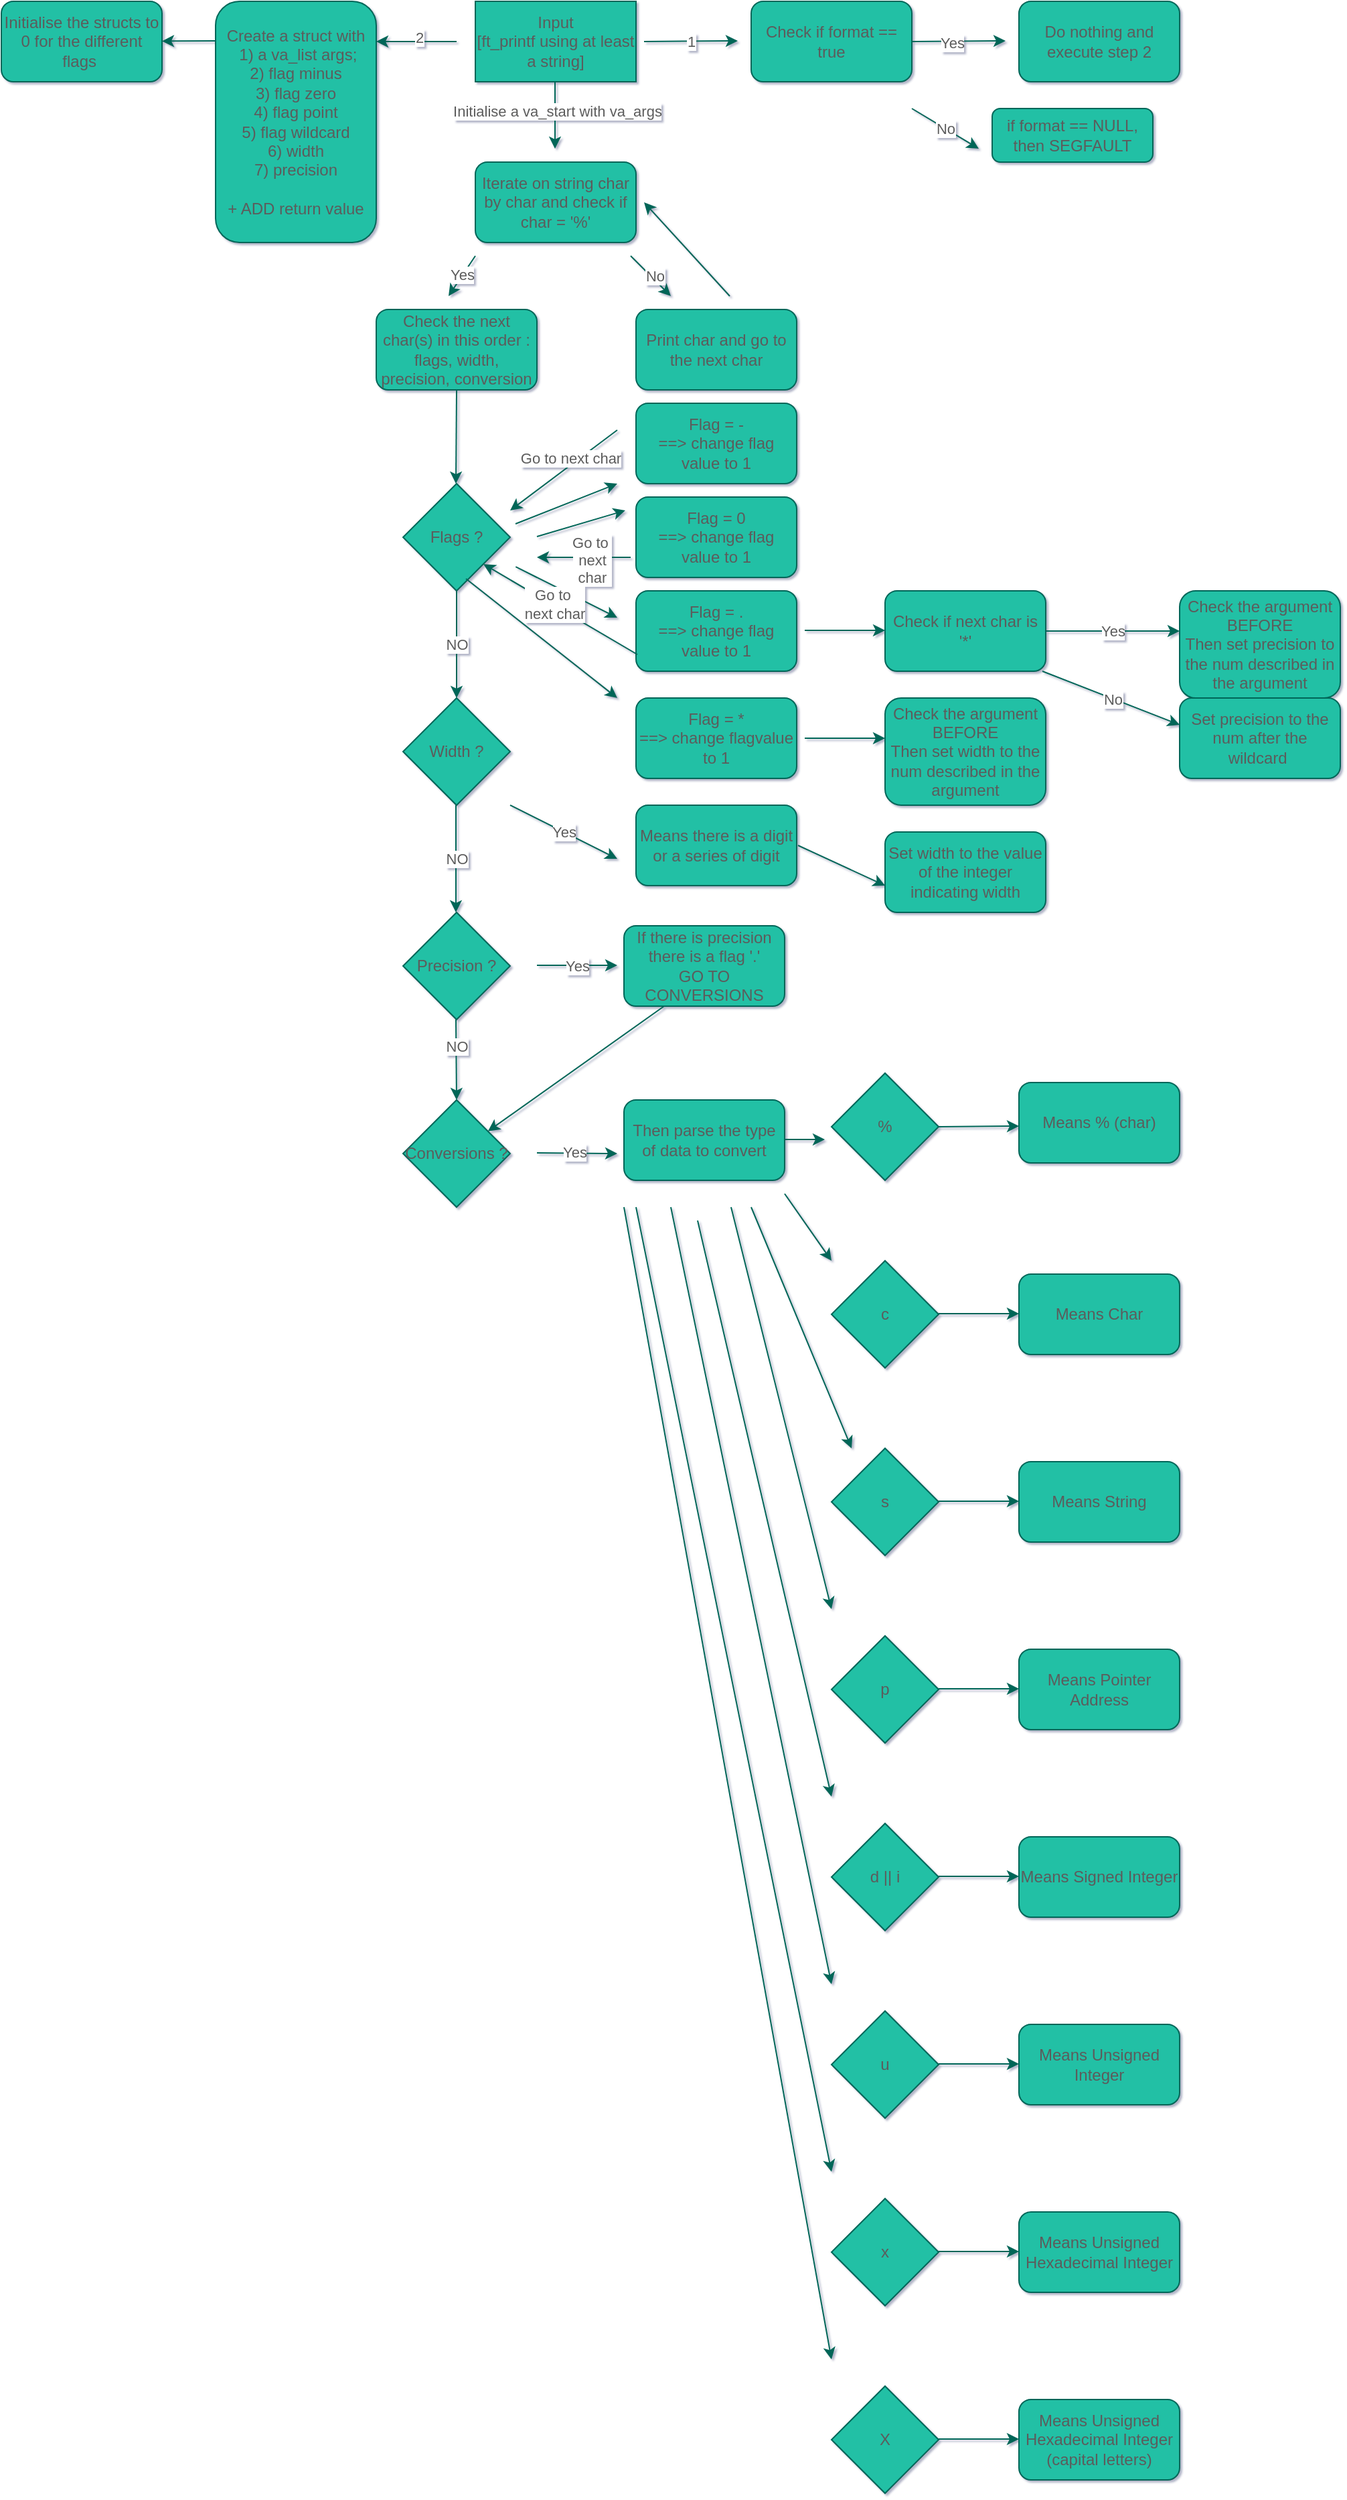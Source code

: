 <mxfile version="14.6.13" type="device"><diagram id="C5RBs43oDa-KdzZeNtuy" name="Page-1"><mxGraphModel dx="946" dy="603" grid="1" gridSize="20" guides="1" tooltips="1" connect="1" arrows="1" fold="1" page="1" pageScale="1" pageWidth="1169" pageHeight="1654" math="0" shadow="1"><root><mxCell id="WIyWlLk6GJQsqaUBKTNV-0"/><mxCell id="WIyWlLk6GJQsqaUBKTNV-1" parent="WIyWlLk6GJQsqaUBKTNV-0"/><mxCell id="dReQCV7mrOb07vZmQ4oE-0" value="Input &lt;br&gt;[ft_printf using at least a string]" style="rounded=0;whiteSpace=wrap;html=1;fillColor=#21C0A5;strokeColor=#006658;fontColor=#5C5C5C;" parent="WIyWlLk6GJQsqaUBKTNV-1" vertex="1"><mxGeometry x="354" y="20" width="120" height="60" as="geometry"/></mxCell><mxCell id="dReQCV7mrOb07vZmQ4oE-1" value="Iterate on string char by char and check if char = '%'" style="rounded=1;whiteSpace=wrap;html=1;fillColor=#21C0A5;strokeColor=#006658;fontColor=#5C5C5C;" parent="WIyWlLk6GJQsqaUBKTNV-1" vertex="1"><mxGeometry x="354" y="140" width="120" height="60" as="geometry"/></mxCell><mxCell id="dReQCV7mrOb07vZmQ4oE-2" value="" style="endArrow=classic;html=1;strokeColor=#006658;fontColor=#5C5C5C;" parent="WIyWlLk6GJQsqaUBKTNV-1" edge="1"><mxGeometry width="50" height="50" relative="1" as="geometry"><mxPoint x="354" y="210" as="sourcePoint"/><mxPoint x="334" y="240" as="targetPoint"/></mxGeometry></mxCell><mxCell id="dReQCV7mrOb07vZmQ4oE-5" value="Yes" style="edgeLabel;html=1;align=center;verticalAlign=middle;resizable=0;points=[];fontColor=#5C5C5C;" parent="dReQCV7mrOb07vZmQ4oE-2" vertex="1" connectable="0"><mxGeometry x="-0.046" y="-1" relative="1" as="geometry"><mxPoint as="offset"/></mxGeometry></mxCell><mxCell id="dReQCV7mrOb07vZmQ4oE-3" value="" style="endArrow=classic;html=1;strokeColor=#006658;fontColor=#5C5C5C;" parent="WIyWlLk6GJQsqaUBKTNV-1" edge="1"><mxGeometry width="50" height="50" relative="1" as="geometry"><mxPoint x="470" y="210" as="sourcePoint"/><mxPoint x="500" y="240" as="targetPoint"/></mxGeometry></mxCell><mxCell id="dReQCV7mrOb07vZmQ4oE-4" value="No" style="edgeLabel;html=1;align=center;verticalAlign=middle;resizable=0;points=[];fontColor=#5C5C5C;" parent="dReQCV7mrOb07vZmQ4oE-3" vertex="1" connectable="0"><mxGeometry x="0.1" y="2" relative="1" as="geometry"><mxPoint as="offset"/></mxGeometry></mxCell><mxCell id="dReQCV7mrOb07vZmQ4oE-6" value="Print char and go to the next char" style="rounded=1;whiteSpace=wrap;html=1;fillColor=#21C0A5;strokeColor=#006658;fontColor=#5C5C5C;" parent="WIyWlLk6GJQsqaUBKTNV-1" vertex="1"><mxGeometry x="474" y="250" width="120" height="60" as="geometry"/></mxCell><mxCell id="dReQCV7mrOb07vZmQ4oE-7" value="" style="endArrow=classic;html=1;strokeColor=#006658;fontColor=#5C5C5C;" parent="WIyWlLk6GJQsqaUBKTNV-1" edge="1"><mxGeometry width="50" height="50" relative="1" as="geometry"><mxPoint x="544" y="240" as="sourcePoint"/><mxPoint x="480" y="170" as="targetPoint"/></mxGeometry></mxCell><mxCell id="dReQCV7mrOb07vZmQ4oE-8" value="Check the next char(s) in this order : flags, width, precision, conversion" style="rounded=1;whiteSpace=wrap;html=1;fillColor=#21C0A5;strokeColor=#006658;fontColor=#5C5C5C;" parent="WIyWlLk6GJQsqaUBKTNV-1" vertex="1"><mxGeometry x="280" y="250" width="120" height="60" as="geometry"/></mxCell><mxCell id="dReQCV7mrOb07vZmQ4oE-9" value="" style="endArrow=classic;html=1;exitX=0.5;exitY=1;exitDx=0;exitDy=0;strokeColor=#006658;fontColor=#5C5C5C;" parent="WIyWlLk6GJQsqaUBKTNV-1" source="dReQCV7mrOb07vZmQ4oE-8" edge="1"><mxGeometry width="50" height="50" relative="1" as="geometry"><mxPoint x="339.5" y="330" as="sourcePoint"/><mxPoint x="339.5" y="380" as="targetPoint"/><Array as="points"/></mxGeometry></mxCell><mxCell id="dReQCV7mrOb07vZmQ4oE-10" value="Flags ?" style="rhombus;whiteSpace=wrap;html=1;fillColor=#21C0A5;strokeColor=#006658;fontColor=#5C5C5C;" parent="WIyWlLk6GJQsqaUBKTNV-1" vertex="1"><mxGeometry x="300" y="380" width="80" height="80" as="geometry"/></mxCell><mxCell id="dReQCV7mrOb07vZmQ4oE-11" value="NO" style="endArrow=classic;html=1;exitX=0.5;exitY=1;exitDx=0;exitDy=0;entryX=0.5;entryY=0;entryDx=0;entryDy=0;strokeColor=#006658;fontColor=#5C5C5C;" parent="WIyWlLk6GJQsqaUBKTNV-1" source="dReQCV7mrOb07vZmQ4oE-10" target="dReQCV7mrOb07vZmQ4oE-13" edge="1"><mxGeometry width="50" height="50" relative="1" as="geometry"><mxPoint x="340" y="480" as="sourcePoint"/><mxPoint x="339.5" y="530" as="targetPoint"/></mxGeometry></mxCell><mxCell id="dReQCV7mrOb07vZmQ4oE-13" value="Width ?" style="rhombus;whiteSpace=wrap;html=1;fillColor=#21C0A5;strokeColor=#006658;fontColor=#5C5C5C;" parent="WIyWlLk6GJQsqaUBKTNV-1" vertex="1"><mxGeometry x="300" y="540" width="80" height="80" as="geometry"/></mxCell><mxCell id="dReQCV7mrOb07vZmQ4oE-14" value="NO" style="endArrow=classic;html=1;strokeColor=#006658;fontColor=#5C5C5C;" parent="WIyWlLk6GJQsqaUBKTNV-1" edge="1"><mxGeometry width="50" height="50" relative="1" as="geometry"><mxPoint x="339.5" y="620" as="sourcePoint"/><mxPoint x="339.5" y="700" as="targetPoint"/></mxGeometry></mxCell><mxCell id="dReQCV7mrOb07vZmQ4oE-15" value="Precision ?" style="rhombus;whiteSpace=wrap;html=1;fillColor=#21C0A5;strokeColor=#006658;fontColor=#5C5C5C;" parent="WIyWlLk6GJQsqaUBKTNV-1" vertex="1"><mxGeometry x="300" y="700" width="80" height="80" as="geometry"/></mxCell><mxCell id="UV7Yb3abHhD6bDHF79hx-0" value="" style="endArrow=classic;html=1;strokeColor=#006658;fontColor=#5C5C5C;" parent="WIyWlLk6GJQsqaUBKTNV-1" edge="1"><mxGeometry width="50" height="50" relative="1" as="geometry"><mxPoint x="339.5" y="780" as="sourcePoint"/><mxPoint x="340" y="840" as="targetPoint"/></mxGeometry></mxCell><mxCell id="UV7Yb3abHhD6bDHF79hx-1" value="NO" style="edgeLabel;html=1;align=center;verticalAlign=middle;resizable=0;points=[];fontColor=#5C5C5C;" parent="UV7Yb3abHhD6bDHF79hx-0" vertex="1" connectable="0"><mxGeometry x="-0.335" y="-5" relative="1" as="geometry"><mxPoint x="5" as="offset"/></mxGeometry></mxCell><mxCell id="UV7Yb3abHhD6bDHF79hx-2" value="Conversions ?" style="rhombus;whiteSpace=wrap;html=1;fillColor=#21C0A5;strokeColor=#006658;fontColor=#5C5C5C;" parent="WIyWlLk6GJQsqaUBKTNV-1" vertex="1"><mxGeometry x="300" y="840" width="80" height="80" as="geometry"/></mxCell><mxCell id="UV7Yb3abHhD6bDHF79hx-3" value="" style="endArrow=classic;html=1;strokeColor=#006658;fontColor=#5C5C5C;" parent="WIyWlLk6GJQsqaUBKTNV-1" edge="1"><mxGeometry width="50" height="50" relative="1" as="geometry"><mxPoint x="400" y="419.5" as="sourcePoint"/><mxPoint x="466" y="400" as="targetPoint"/></mxGeometry></mxCell><mxCell id="UV7Yb3abHhD6bDHF79hx-4" value="Yes" style="endArrow=classic;html=1;strokeColor=#006658;fontColor=#5C5C5C;" parent="WIyWlLk6GJQsqaUBKTNV-1" edge="1"><mxGeometry width="50" height="50" relative="1" as="geometry"><mxPoint x="380" y="620" as="sourcePoint"/><mxPoint x="460" y="660" as="targetPoint"/></mxGeometry></mxCell><mxCell id="UV7Yb3abHhD6bDHF79hx-5" value="Yes" style="endArrow=classic;html=1;strokeColor=#006658;fontColor=#5C5C5C;" parent="WIyWlLk6GJQsqaUBKTNV-1" edge="1"><mxGeometry width="50" height="50" relative="1" as="geometry"><mxPoint x="400" y="739.5" as="sourcePoint"/><mxPoint x="460" y="739.5" as="targetPoint"/></mxGeometry></mxCell><mxCell id="UV7Yb3abHhD6bDHF79hx-6" value="" style="endArrow=classic;html=1;strokeColor=#006658;fontColor=#5C5C5C;" parent="WIyWlLk6GJQsqaUBKTNV-1" edge="1"><mxGeometry width="50" height="50" relative="1" as="geometry"><mxPoint x="400" y="879.5" as="sourcePoint"/><mxPoint x="460" y="880" as="targetPoint"/></mxGeometry></mxCell><mxCell id="UV7Yb3abHhD6bDHF79hx-7" value="Yes" style="edgeLabel;html=1;align=center;verticalAlign=middle;resizable=0;points=[];fontColor=#5C5C5C;" parent="UV7Yb3abHhD6bDHF79hx-6" vertex="1" connectable="0"><mxGeometry x="-0.067" y="1" relative="1" as="geometry"><mxPoint as="offset"/></mxGeometry></mxCell><mxCell id="UV7Yb3abHhD6bDHF79hx-8" value="1" style="endArrow=classic;html=1;strokeColor=#006658;fontColor=#5C5C5C;" parent="WIyWlLk6GJQsqaUBKTNV-1" edge="1"><mxGeometry width="50" height="50" relative="1" as="geometry"><mxPoint x="480" y="50" as="sourcePoint"/><mxPoint x="550" y="49.5" as="targetPoint"/></mxGeometry></mxCell><mxCell id="UV7Yb3abHhD6bDHF79hx-10" value="Check if format == true" style="rounded=1;whiteSpace=wrap;html=1;fillColor=#21C0A5;strokeColor=#006658;fontColor=#5C5C5C;" parent="WIyWlLk6GJQsqaUBKTNV-1" vertex="1"><mxGeometry x="560" y="20" width="120" height="60" as="geometry"/></mxCell><mxCell id="UV7Yb3abHhD6bDHF79hx-11" value="" style="endArrow=classic;html=1;exitX=1;exitY=0.5;exitDx=0;exitDy=0;strokeColor=#006658;fontColor=#5C5C5C;" parent="WIyWlLk6GJQsqaUBKTNV-1" source="UV7Yb3abHhD6bDHF79hx-10" edge="1"><mxGeometry width="50" height="50" relative="1" as="geometry"><mxPoint x="700" y="49.5" as="sourcePoint"/><mxPoint x="750" y="49.5" as="targetPoint"/></mxGeometry></mxCell><mxCell id="UV7Yb3abHhD6bDHF79hx-12" value="Yes" style="edgeLabel;html=1;align=center;verticalAlign=middle;resizable=0;points=[];fontColor=#5C5C5C;" parent="UV7Yb3abHhD6bDHF79hx-11" vertex="1" connectable="0"><mxGeometry x="-0.16" relative="1" as="geometry"><mxPoint y="1" as="offset"/></mxGeometry></mxCell><mxCell id="UV7Yb3abHhD6bDHF79hx-13" value="Do nothing and execute step 2" style="rounded=1;whiteSpace=wrap;html=1;fillColor=#21C0A5;strokeColor=#006658;fontColor=#5C5C5C;" parent="WIyWlLk6GJQsqaUBKTNV-1" vertex="1"><mxGeometry x="760" y="20" width="120" height="60" as="geometry"/></mxCell><mxCell id="UV7Yb3abHhD6bDHF79hx-15" value="No" style="endArrow=classic;html=1;strokeColor=#006658;fontColor=#5C5C5C;" parent="WIyWlLk6GJQsqaUBKTNV-1" edge="1"><mxGeometry width="50" height="50" relative="1" as="geometry"><mxPoint x="680" y="100" as="sourcePoint"/><mxPoint x="730" y="130" as="targetPoint"/></mxGeometry></mxCell><mxCell id="UV7Yb3abHhD6bDHF79hx-16" value="if format == NULL,&lt;br&gt;then SEGFAULT" style="rounded=1;whiteSpace=wrap;html=1;fillColor=#21C0A5;strokeColor=#006658;fontColor=#5C5C5C;" parent="WIyWlLk6GJQsqaUBKTNV-1" vertex="1"><mxGeometry x="740" y="100" width="120" height="40" as="geometry"/></mxCell><mxCell id="UV7Yb3abHhD6bDHF79hx-17" value="" style="endArrow=classic;html=1;strokeColor=#006658;fontColor=#5C5C5C;" parent="WIyWlLk6GJQsqaUBKTNV-1" edge="1"><mxGeometry width="50" height="50" relative="1" as="geometry"><mxPoint x="340" y="50" as="sourcePoint"/><mxPoint x="280" y="50" as="targetPoint"/></mxGeometry></mxCell><mxCell id="UV7Yb3abHhD6bDHF79hx-18" value="2" style="edgeLabel;html=1;align=center;verticalAlign=middle;resizable=0;points=[];fontColor=#5C5C5C;" parent="UV7Yb3abHhD6bDHF79hx-17" vertex="1" connectable="0"><mxGeometry x="-0.067" y="-3" relative="1" as="geometry"><mxPoint as="offset"/></mxGeometry></mxCell><mxCell id="UV7Yb3abHhD6bDHF79hx-19" value="Create a struct with&lt;br&gt;&amp;nbsp;1) a va_list args;&lt;br&gt;2) flag minus&lt;br&gt;3) flag zero&lt;br&gt;4) flag point&lt;br&gt;5) flag wildcard&lt;br&gt;6) width&lt;br&gt;7) precision&lt;br&gt;&lt;br&gt;+ ADD return value" style="rounded=1;whiteSpace=wrap;html=1;fillColor=#21C0A5;strokeColor=#006658;fontColor=#5C5C5C;" parent="WIyWlLk6GJQsqaUBKTNV-1" vertex="1"><mxGeometry x="160" y="20" width="120" height="180" as="geometry"/></mxCell><mxCell id="UV7Yb3abHhD6bDHF79hx-20" value="" style="endArrow=classic;html=1;strokeColor=#006658;fontColor=#5C5C5C;" parent="WIyWlLk6GJQsqaUBKTNV-1" target="UV7Yb3abHhD6bDHF79hx-21" edge="1"><mxGeometry width="50" height="50" relative="1" as="geometry"><mxPoint x="160" y="49.5" as="sourcePoint"/><mxPoint x="120" y="49.5" as="targetPoint"/></mxGeometry></mxCell><mxCell id="UV7Yb3abHhD6bDHF79hx-21" value="Initialise the structs to 0 for the different flags&amp;nbsp;" style="rounded=1;whiteSpace=wrap;html=1;fillColor=#21C0A5;strokeColor=#006658;fontColor=#5C5C5C;" parent="WIyWlLk6GJQsqaUBKTNV-1" vertex="1"><mxGeometry y="20" width="120" height="60" as="geometry"/></mxCell><mxCell id="UV7Yb3abHhD6bDHF79hx-22" value="" style="endArrow=classic;html=1;strokeColor=#006658;fontColor=#5C5C5C;" parent="WIyWlLk6GJQsqaUBKTNV-1" edge="1"><mxGeometry width="50" height="50" relative="1" as="geometry"><mxPoint x="413.5" y="80" as="sourcePoint"/><mxPoint x="413.5" y="130" as="targetPoint"/></mxGeometry></mxCell><mxCell id="UV7Yb3abHhD6bDHF79hx-23" value="Initialise a va_start with va_args" style="edgeLabel;html=1;align=center;verticalAlign=middle;resizable=0;points=[];fontColor=#5C5C5C;" parent="UV7Yb3abHhD6bDHF79hx-22" vertex="1" connectable="0"><mxGeometry x="-0.12" y="1" relative="1" as="geometry"><mxPoint as="offset"/></mxGeometry></mxCell><mxCell id="GlQxKLxkTufX1G6zPZ5D-0" value="" style="endArrow=classic;html=1;strokeColor=#006658;fontColor=#5C5C5C;" edge="1" parent="WIyWlLk6GJQsqaUBKTNV-1"><mxGeometry width="50" height="50" relative="1" as="geometry"><mxPoint x="384" y="410" as="sourcePoint"/><mxPoint x="460" y="380" as="targetPoint"/></mxGeometry></mxCell><mxCell id="GlQxKLxkTufX1G6zPZ5D-1" value="" style="endArrow=classic;html=1;strokeColor=#006658;fontColor=#5C5C5C;" edge="1" parent="WIyWlLk6GJQsqaUBKTNV-1"><mxGeometry width="50" height="50" relative="1" as="geometry"><mxPoint x="400" y="450" as="sourcePoint"/><mxPoint x="460" y="480" as="targetPoint"/><Array as="points"><mxPoint x="380" y="440"/><mxPoint x="400" y="450"/></Array></mxGeometry></mxCell><mxCell id="GlQxKLxkTufX1G6zPZ5D-2" value="" style="endArrow=classic;html=1;exitX=0.588;exitY=0.888;exitDx=0;exitDy=0;exitPerimeter=0;strokeColor=#006658;fontColor=#5C5C5C;" edge="1" parent="WIyWlLk6GJQsqaUBKTNV-1" source="dReQCV7mrOb07vZmQ4oE-10"><mxGeometry width="50" height="50" relative="1" as="geometry"><mxPoint x="400" y="480" as="sourcePoint"/><mxPoint x="460" y="540" as="targetPoint"/></mxGeometry></mxCell><mxCell id="GlQxKLxkTufX1G6zPZ5D-3" value="Flag = -&lt;br&gt;==&amp;gt; change flag value to 1" style="rounded=1;whiteSpace=wrap;html=1;fillColor=#21C0A5;strokeColor=#006658;fontColor=#5C5C5C;" vertex="1" parent="WIyWlLk6GJQsqaUBKTNV-1"><mxGeometry x="474" y="320" width="120" height="60" as="geometry"/></mxCell><mxCell id="GlQxKLxkTufX1G6zPZ5D-4" value="Flag = 0&lt;br&gt;==&amp;gt; change flag value to 1" style="rounded=1;whiteSpace=wrap;html=1;fillColor=#21C0A5;strokeColor=#006658;fontColor=#5C5C5C;" vertex="1" parent="WIyWlLk6GJQsqaUBKTNV-1"><mxGeometry x="474" y="390" width="120" height="60" as="geometry"/></mxCell><mxCell id="GlQxKLxkTufX1G6zPZ5D-5" value="Flag = *&lt;br&gt;==&amp;gt; change flagvalue to 1" style="rounded=1;whiteSpace=wrap;html=1;fillColor=#21C0A5;strokeColor=#006658;fontColor=#5C5C5C;" vertex="1" parent="WIyWlLk6GJQsqaUBKTNV-1"><mxGeometry x="474" y="540" width="120" height="60" as="geometry"/></mxCell><mxCell id="GlQxKLxkTufX1G6zPZ5D-6" value="Flag = .&lt;br&gt;==&amp;gt; change flag value to 1" style="rounded=1;whiteSpace=wrap;html=1;fillColor=#21C0A5;strokeColor=#006658;fontColor=#5C5C5C;" vertex="1" parent="WIyWlLk6GJQsqaUBKTNV-1"><mxGeometry x="474" y="460" width="120" height="60" as="geometry"/></mxCell><mxCell id="GlQxKLxkTufX1G6zPZ5D-7" style="edgeStyle=orthogonalEdgeStyle;rounded=0;orthogonalLoop=1;jettySize=auto;html=1;exitX=0.5;exitY=1;exitDx=0;exitDy=0;strokeColor=#006658;fontColor=#5C5C5C;" edge="1" parent="WIyWlLk6GJQsqaUBKTNV-1" source="GlQxKLxkTufX1G6zPZ5D-5" target="GlQxKLxkTufX1G6zPZ5D-5"><mxGeometry relative="1" as="geometry"/></mxCell><mxCell id="GlQxKLxkTufX1G6zPZ5D-8" value="" style="endArrow=classic;html=1;strokeColor=#006658;fontColor=#5C5C5C;" edge="1" parent="WIyWlLk6GJQsqaUBKTNV-1"><mxGeometry width="50" height="50" relative="1" as="geometry"><mxPoint x="460" y="340" as="sourcePoint"/><mxPoint x="380" y="400" as="targetPoint"/></mxGeometry></mxCell><mxCell id="GlQxKLxkTufX1G6zPZ5D-9" value="Go to next char" style="edgeLabel;html=1;align=center;verticalAlign=middle;resizable=0;points=[];fontColor=#5C5C5C;" vertex="1" connectable="0" parent="GlQxKLxkTufX1G6zPZ5D-8"><mxGeometry x="-0.188" y="-4" relative="1" as="geometry"><mxPoint as="offset"/></mxGeometry></mxCell><mxCell id="GlQxKLxkTufX1G6zPZ5D-10" value="" style="endArrow=classic;html=1;strokeColor=#006658;fontColor=#5C5C5C;" edge="1" parent="WIyWlLk6GJQsqaUBKTNV-1"><mxGeometry width="50" height="50" relative="1" as="geometry"><mxPoint x="470" y="435" as="sourcePoint"/><mxPoint x="400" y="435" as="targetPoint"/></mxGeometry></mxCell><mxCell id="GlQxKLxkTufX1G6zPZ5D-11" value="Go to&amp;nbsp;&lt;br&gt;next&lt;br&gt;char" style="edgeLabel;html=1;align=center;verticalAlign=middle;resizable=0;points=[];fontColor=#5C5C5C;" vertex="1" connectable="0" parent="GlQxKLxkTufX1G6zPZ5D-10"><mxGeometry x="-0.171" y="2" relative="1" as="geometry"><mxPoint as="offset"/></mxGeometry></mxCell><mxCell id="GlQxKLxkTufX1G6zPZ5D-12" value="" style="endArrow=classic;html=1;strokeColor=#006658;fontColor=#5C5C5C;" edge="1" parent="WIyWlLk6GJQsqaUBKTNV-1"><mxGeometry width="50" height="50" relative="1" as="geometry"><mxPoint x="475" y="507.5" as="sourcePoint"/><mxPoint x="360" y="440" as="targetPoint"/></mxGeometry></mxCell><mxCell id="GlQxKLxkTufX1G6zPZ5D-13" value="Go to&amp;nbsp;&lt;br&gt;next char" style="edgeLabel;html=1;align=center;verticalAlign=middle;resizable=0;points=[];fontColor=#5C5C5C;" vertex="1" connectable="0" parent="GlQxKLxkTufX1G6zPZ5D-12"><mxGeometry x="0.087" y="-1" relative="1" as="geometry"><mxPoint as="offset"/></mxGeometry></mxCell><mxCell id="GlQxKLxkTufX1G6zPZ5D-14" value="" style="endArrow=classic;html=1;strokeColor=#006658;fontColor=#5C5C5C;" edge="1" parent="WIyWlLk6GJQsqaUBKTNV-1"><mxGeometry width="50" height="50" relative="1" as="geometry"><mxPoint x="600" y="489.5" as="sourcePoint"/><mxPoint x="660" y="489.5" as="targetPoint"/></mxGeometry></mxCell><mxCell id="GlQxKLxkTufX1G6zPZ5D-15" value="Check if next char is '*'" style="rounded=1;whiteSpace=wrap;html=1;fillColor=#21C0A5;strokeColor=#006658;fontColor=#5C5C5C;" vertex="1" parent="WIyWlLk6GJQsqaUBKTNV-1"><mxGeometry x="660" y="460" width="120" height="60" as="geometry"/></mxCell><mxCell id="GlQxKLxkTufX1G6zPZ5D-16" value="Set precision to the num after the wildcard&amp;nbsp;" style="rounded=1;whiteSpace=wrap;html=1;fillColor=#21C0A5;strokeColor=#006658;fontColor=#5C5C5C;" vertex="1" parent="WIyWlLk6GJQsqaUBKTNV-1"><mxGeometry x="880" y="540" width="120" height="60" as="geometry"/></mxCell><mxCell id="GlQxKLxkTufX1G6zPZ5D-17" value="Check the argument BEFORE&lt;br&gt;Then set precision to the num described in the argument" style="rounded=1;whiteSpace=wrap;html=1;fillColor=#21C0A5;strokeColor=#006658;fontColor=#5C5C5C;" vertex="1" parent="WIyWlLk6GJQsqaUBKTNV-1"><mxGeometry x="880" y="460" width="120" height="80" as="geometry"/></mxCell><mxCell id="GlQxKLxkTufX1G6zPZ5D-18" value="Yes" style="endArrow=classic;html=1;exitX=1;exitY=0.5;exitDx=0;exitDy=0;strokeColor=#006658;fontColor=#5C5C5C;" edge="1" parent="WIyWlLk6GJQsqaUBKTNV-1" source="GlQxKLxkTufX1G6zPZ5D-15"><mxGeometry width="50" height="50" relative="1" as="geometry"><mxPoint x="795" y="570" as="sourcePoint"/><mxPoint x="880" y="490" as="targetPoint"/></mxGeometry></mxCell><mxCell id="GlQxKLxkTufX1G6zPZ5D-19" value="" style="endArrow=classic;html=1;strokeColor=#006658;fontColor=#5C5C5C;" edge="1" parent="WIyWlLk6GJQsqaUBKTNV-1"><mxGeometry width="50" height="50" relative="1" as="geometry"><mxPoint x="777.5" y="520" as="sourcePoint"/><mxPoint x="880" y="560" as="targetPoint"/></mxGeometry></mxCell><mxCell id="GlQxKLxkTufX1G6zPZ5D-20" value="No" style="edgeLabel;html=1;align=center;verticalAlign=middle;resizable=0;points=[];fontColor=#5C5C5C;" vertex="1" connectable="0" parent="GlQxKLxkTufX1G6zPZ5D-19"><mxGeometry x="0.017" relative="1" as="geometry"><mxPoint as="offset"/></mxGeometry></mxCell><mxCell id="GlQxKLxkTufX1G6zPZ5D-21" value="" style="endArrow=classic;html=1;strokeColor=#006658;fontColor=#5C5C5C;" edge="1" parent="WIyWlLk6GJQsqaUBKTNV-1"><mxGeometry width="50" height="50" relative="1" as="geometry"><mxPoint x="600" y="570" as="sourcePoint"/><mxPoint x="660" y="570" as="targetPoint"/></mxGeometry></mxCell><mxCell id="GlQxKLxkTufX1G6zPZ5D-22" value="Check the argument BEFORE&lt;br&gt;Then set width to the num described in the argument" style="rounded=1;whiteSpace=wrap;html=1;fillColor=#21C0A5;strokeColor=#006658;fontColor=#5C5C5C;" vertex="1" parent="WIyWlLk6GJQsqaUBKTNV-1"><mxGeometry x="660" y="540" width="120" height="80" as="geometry"/></mxCell><mxCell id="GlQxKLxkTufX1G6zPZ5D-24" value="Means there is a digit or a series of digit" style="rounded=1;whiteSpace=wrap;html=1;fillColor=#21C0A5;strokeColor=#006658;fontColor=#5C5C5C;" vertex="1" parent="WIyWlLk6GJQsqaUBKTNV-1"><mxGeometry x="474" y="620" width="120" height="60" as="geometry"/></mxCell><mxCell id="GlQxKLxkTufX1G6zPZ5D-25" value="" style="endArrow=classic;html=1;strokeColor=#006658;fontColor=#5C5C5C;" edge="1" parent="WIyWlLk6GJQsqaUBKTNV-1"><mxGeometry width="50" height="50" relative="1" as="geometry"><mxPoint x="595" y="650" as="sourcePoint"/><mxPoint x="660" y="680" as="targetPoint"/></mxGeometry></mxCell><mxCell id="GlQxKLxkTufX1G6zPZ5D-26" value="Set width to the value of the integer indicating width" style="rounded=1;whiteSpace=wrap;html=1;fillColor=#21C0A5;strokeColor=#006658;fontColor=#5C5C5C;" vertex="1" parent="WIyWlLk6GJQsqaUBKTNV-1"><mxGeometry x="660" y="640" width="120" height="60" as="geometry"/></mxCell><mxCell id="GlQxKLxkTufX1G6zPZ5D-27" value="If there is precision there is a flag '.'&lt;br&gt;GO TO CONVERSIONS" style="rounded=1;whiteSpace=wrap;html=1;fillColor=#21C0A5;strokeColor=#006658;fontColor=#5C5C5C;" vertex="1" parent="WIyWlLk6GJQsqaUBKTNV-1"><mxGeometry x="465" y="710" width="120" height="60" as="geometry"/></mxCell><mxCell id="GlQxKLxkTufX1G6zPZ5D-28" value="" style="endArrow=classic;html=1;exitX=0.25;exitY=1;exitDx=0;exitDy=0;strokeColor=#006658;fontColor=#5C5C5C;" edge="1" parent="WIyWlLk6GJQsqaUBKTNV-1" source="GlQxKLxkTufX1G6zPZ5D-27" target="UV7Yb3abHhD6bDHF79hx-2"><mxGeometry width="50" height="50" relative="1" as="geometry"><mxPoint x="510" y="830" as="sourcePoint"/><mxPoint x="560" y="780" as="targetPoint"/></mxGeometry></mxCell><mxCell id="GlQxKLxkTufX1G6zPZ5D-29" value="%" style="rhombus;whiteSpace=wrap;html=1;fillColor=#21C0A5;strokeColor=#006658;fontColor=#5C5C5C;" vertex="1" parent="WIyWlLk6GJQsqaUBKTNV-1"><mxGeometry x="620" y="820" width="80" height="80" as="geometry"/></mxCell><mxCell id="GlQxKLxkTufX1G6zPZ5D-30" value="Then parse the type of data to convert" style="rounded=1;whiteSpace=wrap;html=1;fillColor=#21C0A5;strokeColor=#006658;fontColor=#5C5C5C;" vertex="1" parent="WIyWlLk6GJQsqaUBKTNV-1"><mxGeometry x="465" y="840" width="120" height="60" as="geometry"/></mxCell><mxCell id="GlQxKLxkTufX1G6zPZ5D-31" value="c" style="rhombus;whiteSpace=wrap;html=1;fillColor=#21C0A5;strokeColor=#006658;fontColor=#5C5C5C;" vertex="1" parent="WIyWlLk6GJQsqaUBKTNV-1"><mxGeometry x="620" y="960" width="80" height="80" as="geometry"/></mxCell><mxCell id="GlQxKLxkTufX1G6zPZ5D-32" value="s" style="rhombus;whiteSpace=wrap;html=1;fillColor=#21C0A5;strokeColor=#006658;fontColor=#5C5C5C;" vertex="1" parent="WIyWlLk6GJQsqaUBKTNV-1"><mxGeometry x="620" y="1100" width="80" height="80" as="geometry"/></mxCell><mxCell id="GlQxKLxkTufX1G6zPZ5D-33" value="" style="endArrow=classic;html=1;strokeColor=#006658;fontColor=#5C5C5C;" edge="1" parent="WIyWlLk6GJQsqaUBKTNV-1"><mxGeometry width="50" height="50" relative="1" as="geometry"><mxPoint x="585" y="869.5" as="sourcePoint"/><mxPoint x="615" y="869.5" as="targetPoint"/></mxGeometry></mxCell><mxCell id="GlQxKLxkTufX1G6zPZ5D-34" value="p" style="rhombus;whiteSpace=wrap;html=1;fillColor=#21C0A5;strokeColor=#006658;fontColor=#5C5C5C;" vertex="1" parent="WIyWlLk6GJQsqaUBKTNV-1"><mxGeometry x="620" y="1240" width="80" height="80" as="geometry"/></mxCell><mxCell id="GlQxKLxkTufX1G6zPZ5D-35" value="d || i" style="rhombus;whiteSpace=wrap;html=1;fillColor=#21C0A5;strokeColor=#006658;fontColor=#5C5C5C;" vertex="1" parent="WIyWlLk6GJQsqaUBKTNV-1"><mxGeometry x="620" y="1380" width="80" height="80" as="geometry"/></mxCell><mxCell id="GlQxKLxkTufX1G6zPZ5D-36" value="u" style="rhombus;whiteSpace=wrap;html=1;fillColor=#21C0A5;strokeColor=#006658;fontColor=#5C5C5C;" vertex="1" parent="WIyWlLk6GJQsqaUBKTNV-1"><mxGeometry x="620" y="1520" width="80" height="80" as="geometry"/></mxCell><mxCell id="GlQxKLxkTufX1G6zPZ5D-37" value="x" style="rhombus;whiteSpace=wrap;html=1;fillColor=#21C0A5;strokeColor=#006658;fontColor=#5C5C5C;" vertex="1" parent="WIyWlLk6GJQsqaUBKTNV-1"><mxGeometry x="620" y="1660" width="80" height="80" as="geometry"/></mxCell><mxCell id="GlQxKLxkTufX1G6zPZ5D-38" value="" style="endArrow=classic;html=1;strokeColor=#006658;fontColor=#5C5C5C;" edge="1" parent="WIyWlLk6GJQsqaUBKTNV-1"><mxGeometry width="50" height="50" relative="1" as="geometry"><mxPoint x="585" y="910" as="sourcePoint"/><mxPoint x="620" y="960" as="targetPoint"/></mxGeometry></mxCell><mxCell id="GlQxKLxkTufX1G6zPZ5D-39" value="" style="endArrow=classic;html=1;strokeColor=#006658;fontColor=#5C5C5C;" edge="1" parent="WIyWlLk6GJQsqaUBKTNV-1"><mxGeometry width="50" height="50" relative="1" as="geometry"><mxPoint x="560" y="920" as="sourcePoint"/><mxPoint x="635" y="1100" as="targetPoint"/></mxGeometry></mxCell><mxCell id="GlQxKLxkTufX1G6zPZ5D-40" value="" style="endArrow=classic;html=1;fontColor=#5C5C5C;strokeColor=#006658;fillColor=#21C0A5;" edge="1" parent="WIyWlLk6GJQsqaUBKTNV-1"><mxGeometry width="50" height="50" relative="1" as="geometry"><mxPoint x="545" y="920" as="sourcePoint"/><mxPoint x="620" y="1220" as="targetPoint"/></mxGeometry></mxCell><mxCell id="GlQxKLxkTufX1G6zPZ5D-41" value="" style="endArrow=classic;html=1;fontColor=#5C5C5C;strokeColor=#006658;fillColor=#21C0A5;" edge="1" parent="WIyWlLk6GJQsqaUBKTNV-1"><mxGeometry width="50" height="50" relative="1" as="geometry"><mxPoint x="520" y="930" as="sourcePoint"/><mxPoint x="620" y="1360" as="targetPoint"/></mxGeometry></mxCell><mxCell id="GlQxKLxkTufX1G6zPZ5D-42" value="" style="endArrow=classic;html=1;fontColor=#5C5C5C;strokeColor=#006658;fillColor=#21C0A5;" edge="1" parent="WIyWlLk6GJQsqaUBKTNV-1"><mxGeometry width="50" height="50" relative="1" as="geometry"><mxPoint x="500" y="920" as="sourcePoint"/><mxPoint x="620" y="1500" as="targetPoint"/></mxGeometry></mxCell><mxCell id="GlQxKLxkTufX1G6zPZ5D-43" value="" style="endArrow=classic;html=1;fontColor=#5C5C5C;strokeColor=#006658;fillColor=#21C0A5;" edge="1" parent="WIyWlLk6GJQsqaUBKTNV-1"><mxGeometry width="50" height="50" relative="1" as="geometry"><mxPoint x="474" y="920" as="sourcePoint"/><mxPoint x="620" y="1640" as="targetPoint"/></mxGeometry></mxCell><mxCell id="GlQxKLxkTufX1G6zPZ5D-44" value="Means % (char)" style="rounded=1;whiteSpace=wrap;html=1;sketch=0;fontColor=#5C5C5C;strokeColor=#006658;fillColor=#21C0A5;" vertex="1" parent="WIyWlLk6GJQsqaUBKTNV-1"><mxGeometry x="760" y="827" width="120" height="60" as="geometry"/></mxCell><mxCell id="GlQxKLxkTufX1G6zPZ5D-45" value="Means Char" style="rounded=1;whiteSpace=wrap;html=1;sketch=0;fontColor=#5C5C5C;strokeColor=#006658;fillColor=#21C0A5;" vertex="1" parent="WIyWlLk6GJQsqaUBKTNV-1"><mxGeometry x="760" y="970" width="120" height="60" as="geometry"/></mxCell><mxCell id="GlQxKLxkTufX1G6zPZ5D-46" value="Means String" style="rounded=1;whiteSpace=wrap;html=1;sketch=0;fontColor=#5C5C5C;strokeColor=#006658;fillColor=#21C0A5;" vertex="1" parent="WIyWlLk6GJQsqaUBKTNV-1"><mxGeometry x="760" y="1110" width="120" height="60" as="geometry"/></mxCell><mxCell id="GlQxKLxkTufX1G6zPZ5D-47" value="Means Pointer Address" style="rounded=1;whiteSpace=wrap;html=1;sketch=0;fontColor=#5C5C5C;strokeColor=#006658;fillColor=#21C0A5;" vertex="1" parent="WIyWlLk6GJQsqaUBKTNV-1"><mxGeometry x="760" y="1250" width="120" height="60" as="geometry"/></mxCell><mxCell id="GlQxKLxkTufX1G6zPZ5D-48" value="Means Signed Integer" style="rounded=1;whiteSpace=wrap;html=1;sketch=0;fontColor=#5C5C5C;strokeColor=#006658;fillColor=#21C0A5;" vertex="1" parent="WIyWlLk6GJQsqaUBKTNV-1"><mxGeometry x="760" y="1390" width="120" height="60" as="geometry"/></mxCell><mxCell id="GlQxKLxkTufX1G6zPZ5D-49" value="Means Unsigned Integer" style="rounded=1;whiteSpace=wrap;html=1;sketch=0;fontColor=#5C5C5C;strokeColor=#006658;fillColor=#21C0A5;" vertex="1" parent="WIyWlLk6GJQsqaUBKTNV-1"><mxGeometry x="760" y="1530" width="120" height="60" as="geometry"/></mxCell><mxCell id="GlQxKLxkTufX1G6zPZ5D-50" value="Means Unsigned Hexadecimal Integer" style="rounded=1;whiteSpace=wrap;html=1;sketch=0;fontColor=#5C5C5C;strokeColor=#006658;fillColor=#21C0A5;" vertex="1" parent="WIyWlLk6GJQsqaUBKTNV-1"><mxGeometry x="760" y="1670" width="120" height="60" as="geometry"/></mxCell><mxCell id="GlQxKLxkTufX1G6zPZ5D-51" value="" style="endArrow=classic;html=1;fontColor=#5C5C5C;strokeColor=#006658;fillColor=#21C0A5;exitX=1;exitY=0.5;exitDx=0;exitDy=0;" edge="1" parent="WIyWlLk6GJQsqaUBKTNV-1" source="GlQxKLxkTufX1G6zPZ5D-29"><mxGeometry width="50" height="50" relative="1" as="geometry"><mxPoint x="710" y="859.5" as="sourcePoint"/><mxPoint x="760" y="859.5" as="targetPoint"/></mxGeometry></mxCell><mxCell id="GlQxKLxkTufX1G6zPZ5D-52" value="" style="endArrow=classic;html=1;fontColor=#5C5C5C;strokeColor=#006658;fillColor=#21C0A5;" edge="1" parent="WIyWlLk6GJQsqaUBKTNV-1"><mxGeometry width="50" height="50" relative="1" as="geometry"><mxPoint x="700" y="999.5" as="sourcePoint"/><mxPoint x="760" y="999.5" as="targetPoint"/></mxGeometry></mxCell><mxCell id="GlQxKLxkTufX1G6zPZ5D-53" value="" style="endArrow=classic;html=1;fontColor=#5C5C5C;strokeColor=#006658;fillColor=#21C0A5;" edge="1" parent="WIyWlLk6GJQsqaUBKTNV-1"><mxGeometry width="50" height="50" relative="1" as="geometry"><mxPoint x="700" y="1139.5" as="sourcePoint"/><mxPoint x="760" y="1139.5" as="targetPoint"/></mxGeometry></mxCell><mxCell id="GlQxKLxkTufX1G6zPZ5D-54" value="" style="endArrow=classic;html=1;fontColor=#5C5C5C;strokeColor=#006658;fillColor=#21C0A5;" edge="1" parent="WIyWlLk6GJQsqaUBKTNV-1"><mxGeometry width="50" height="50" relative="1" as="geometry"><mxPoint x="700" y="1279.5" as="sourcePoint"/><mxPoint x="760" y="1279.5" as="targetPoint"/></mxGeometry></mxCell><mxCell id="GlQxKLxkTufX1G6zPZ5D-56" value="" style="endArrow=classic;html=1;fontColor=#5C5C5C;strokeColor=#006658;fillColor=#21C0A5;" edge="1" parent="WIyWlLk6GJQsqaUBKTNV-1"><mxGeometry width="50" height="50" relative="1" as="geometry"><mxPoint x="700" y="1419.5" as="sourcePoint"/><mxPoint x="760" y="1419.5" as="targetPoint"/></mxGeometry></mxCell><mxCell id="GlQxKLxkTufX1G6zPZ5D-57" value="" style="endArrow=classic;html=1;fontColor=#5C5C5C;strokeColor=#006658;fillColor=#21C0A5;" edge="1" parent="WIyWlLk6GJQsqaUBKTNV-1"><mxGeometry width="50" height="50" relative="1" as="geometry"><mxPoint x="700" y="1559.5" as="sourcePoint"/><mxPoint x="760" y="1559.5" as="targetPoint"/></mxGeometry></mxCell><mxCell id="GlQxKLxkTufX1G6zPZ5D-58" value="" style="endArrow=classic;html=1;fontColor=#5C5C5C;strokeColor=#006658;fillColor=#21C0A5;" edge="1" parent="WIyWlLk6GJQsqaUBKTNV-1"><mxGeometry width="50" height="50" relative="1" as="geometry"><mxPoint x="700" y="1699.5" as="sourcePoint"/><mxPoint x="760" y="1699.5" as="targetPoint"/></mxGeometry></mxCell><mxCell id="GlQxKLxkTufX1G6zPZ5D-59" value="X" style="rhombus;whiteSpace=wrap;html=1;rounded=0;sketch=0;fontColor=#5C5C5C;strokeColor=#006658;fillColor=#21C0A5;" vertex="1" parent="WIyWlLk6GJQsqaUBKTNV-1"><mxGeometry x="620" y="1800" width="80" height="80" as="geometry"/></mxCell><mxCell id="GlQxKLxkTufX1G6zPZ5D-60" value="" style="endArrow=classic;html=1;fontColor=#5C5C5C;strokeColor=#006658;fillColor=#21C0A5;" edge="1" parent="WIyWlLk6GJQsqaUBKTNV-1"><mxGeometry width="50" height="50" relative="1" as="geometry"><mxPoint x="465" y="920" as="sourcePoint"/><mxPoint x="620" y="1780" as="targetPoint"/></mxGeometry></mxCell><mxCell id="GlQxKLxkTufX1G6zPZ5D-61" value="Means Unsigned Hexadecimal Integer&lt;br&gt;(capital letters)" style="rounded=1;whiteSpace=wrap;html=1;sketch=0;fontColor=#5C5C5C;strokeColor=#006658;fillColor=#21C0A5;" vertex="1" parent="WIyWlLk6GJQsqaUBKTNV-1"><mxGeometry x="760" y="1810" width="120" height="60" as="geometry"/></mxCell><mxCell id="GlQxKLxkTufX1G6zPZ5D-62" value="" style="endArrow=classic;html=1;fontColor=#5C5C5C;strokeColor=#006658;fillColor=#21C0A5;" edge="1" parent="WIyWlLk6GJQsqaUBKTNV-1"><mxGeometry width="50" height="50" relative="1" as="geometry"><mxPoint x="700" y="1839.5" as="sourcePoint"/><mxPoint x="760" y="1839.5" as="targetPoint"/></mxGeometry></mxCell></root></mxGraphModel></diagram></mxfile>